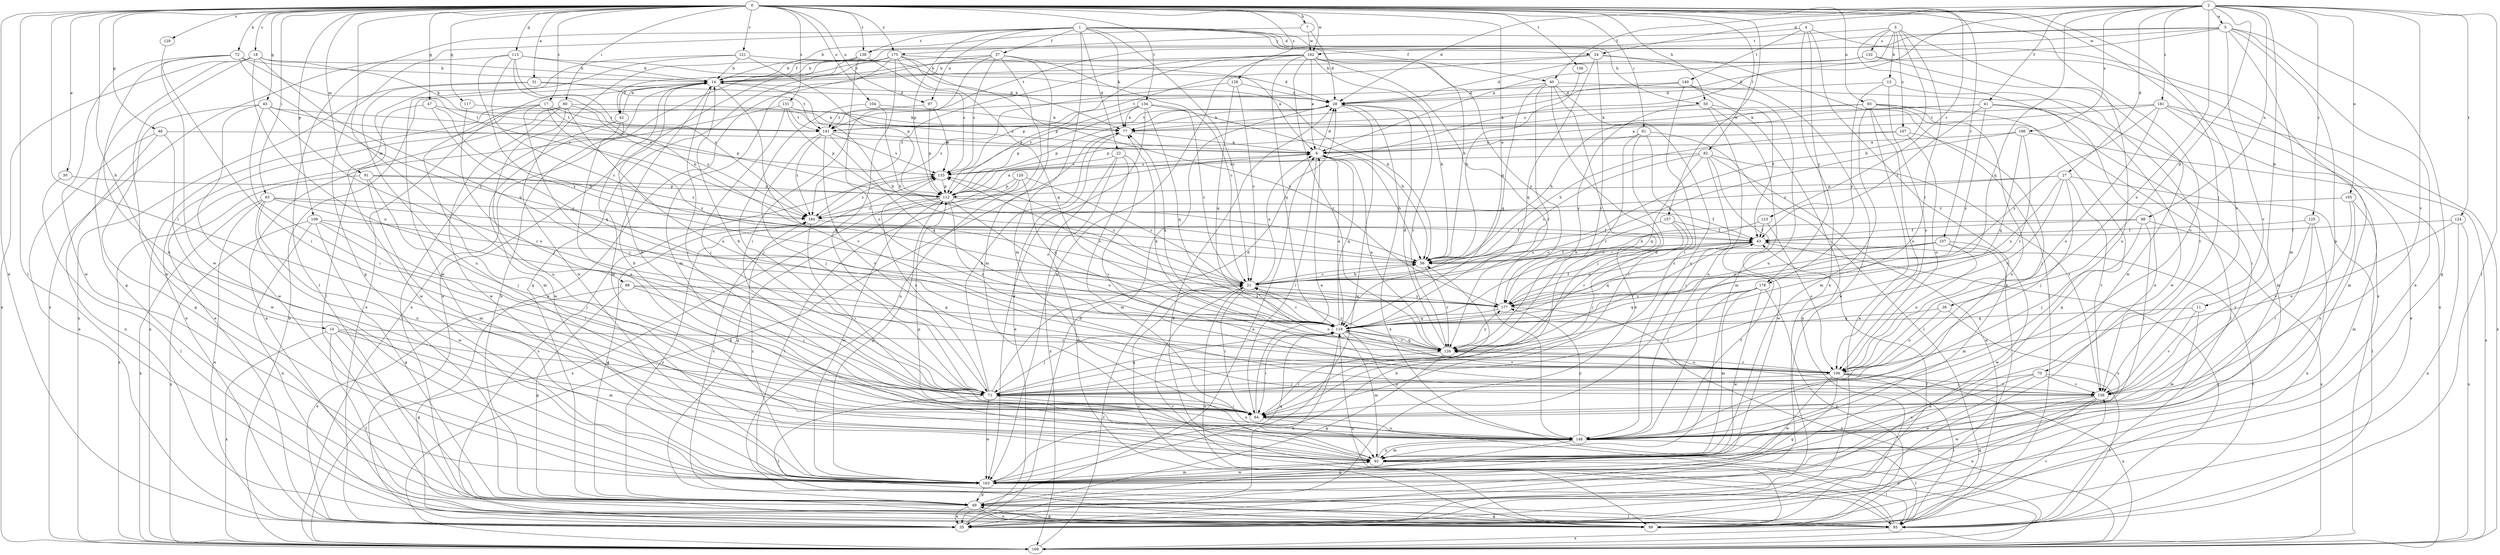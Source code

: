 strict digraph  {
0;
1;
2;
3;
4;
5;
6;
7;
10;
11;
13;
14;
17;
18;
21;
22;
24;
26;
27;
28;
30;
31;
35;
37;
40;
41;
42;
43;
45;
46;
47;
49;
50;
56;
60;
61;
63;
64;
70;
71;
72;
77;
82;
85;
88;
91;
92;
93;
97;
98;
99;
104;
105;
106;
107;
109;
112;
113;
117;
119;
120;
121;
123;
124;
125;
126;
128;
129;
131;
132;
133;
134;
136;
138;
140;
141;
148;
156;
157;
162;
163;
166;
167;
169;
175;
176;
177;
181;
184;
0 -> 7  [label=b];
0 -> 10  [label=b];
0 -> 17  [label=c];
0 -> 18  [label=c];
0 -> 30  [label=e];
0 -> 31  [label=e];
0 -> 35  [label=e];
0 -> 45  [label=g];
0 -> 46  [label=g];
0 -> 47  [label=g];
0 -> 50  [label=h];
0 -> 60  [label=i];
0 -> 61  [label=i];
0 -> 63  [label=i];
0 -> 64  [label=i];
0 -> 70  [label=j];
0 -> 72  [label=k];
0 -> 82  [label=l];
0 -> 85  [label=l];
0 -> 88  [label=m];
0 -> 91  [label=m];
0 -> 93  [label=n];
0 -> 97  [label=n];
0 -> 104  [label=o];
0 -> 107  [label=r];
0 -> 109  [label=p];
0 -> 113  [label=q];
0 -> 117  [label=q];
0 -> 119  [label=q];
0 -> 121  [label=r];
0 -> 123  [label=r];
0 -> 128  [label=s];
0 -> 129  [label=s];
0 -> 131  [label=s];
0 -> 134  [label=t];
0 -> 136  [label=t];
0 -> 138  [label=t];
0 -> 148  [label=u];
0 -> 156  [label=v];
0 -> 157  [label=w];
0 -> 162  [label=w];
0 -> 175  [label=y];
1 -> 21  [label=c];
1 -> 22  [label=d];
1 -> 24  [label=d];
1 -> 37  [label=f];
1 -> 40  [label=f];
1 -> 49  [label=g];
1 -> 50  [label=h];
1 -> 56  [label=h];
1 -> 77  [label=k];
1 -> 85  [label=l];
1 -> 92  [label=m];
1 -> 97  [label=n];
1 -> 112  [label=p];
1 -> 138  [label=t];
2 -> 5  [label=a];
2 -> 11  [label=b];
2 -> 24  [label=d];
2 -> 26  [label=d];
2 -> 27  [label=d];
2 -> 28  [label=d];
2 -> 40  [label=f];
2 -> 41  [label=f];
2 -> 85  [label=l];
2 -> 98  [label=n];
2 -> 105  [label=o];
2 -> 106  [label=o];
2 -> 119  [label=q];
2 -> 124  [label=r];
2 -> 125  [label=r];
2 -> 156  [label=v];
2 -> 166  [label=x];
2 -> 181  [label=z];
2 -> 184  [label=z];
3 -> 6  [label=a];
3 -> 13  [label=b];
3 -> 35  [label=e];
3 -> 56  [label=h];
3 -> 126  [label=r];
3 -> 132  [label=s];
3 -> 138  [label=t];
3 -> 148  [label=u];
3 -> 167  [label=x];
4 -> 35  [label=e];
4 -> 99  [label=n];
4 -> 140  [label=t];
4 -> 169  [label=x];
4 -> 175  [label=y];
4 -> 176  [label=y];
5 -> 35  [label=e];
5 -> 42  [label=f];
5 -> 49  [label=g];
5 -> 77  [label=k];
5 -> 92  [label=m];
5 -> 141  [label=t];
5 -> 148  [label=u];
5 -> 156  [label=v];
5 -> 162  [label=w];
6 -> 28  [label=d];
6 -> 56  [label=h];
6 -> 64  [label=i];
6 -> 119  [label=q];
6 -> 133  [label=s];
7 -> 14  [label=b];
7 -> 28  [label=d];
7 -> 162  [label=w];
10 -> 49  [label=g];
10 -> 71  [label=j];
10 -> 85  [label=l];
10 -> 92  [label=m];
10 -> 126  [label=r];
10 -> 169  [label=x];
11 -> 92  [label=m];
11 -> 119  [label=q];
11 -> 156  [label=v];
13 -> 28  [label=d];
13 -> 106  [label=o];
13 -> 163  [label=w];
13 -> 176  [label=y];
14 -> 28  [label=d];
14 -> 35  [label=e];
14 -> 42  [label=f];
14 -> 64  [label=i];
14 -> 92  [label=m];
14 -> 156  [label=v];
17 -> 71  [label=j];
17 -> 92  [label=m];
17 -> 112  [label=p];
17 -> 141  [label=t];
17 -> 169  [label=x];
17 -> 177  [label=y];
18 -> 14  [label=b];
18 -> 49  [label=g];
18 -> 77  [label=k];
18 -> 106  [label=o];
18 -> 119  [label=q];
18 -> 163  [label=w];
18 -> 169  [label=x];
21 -> 6  [label=a];
21 -> 14  [label=b];
21 -> 56  [label=h];
21 -> 64  [label=i];
21 -> 99  [label=n];
21 -> 106  [label=o];
21 -> 133  [label=s];
21 -> 177  [label=y];
22 -> 92  [label=m];
22 -> 99  [label=n];
22 -> 133  [label=s];
22 -> 156  [label=v];
22 -> 169  [label=x];
24 -> 14  [label=b];
24 -> 35  [label=e];
24 -> 85  [label=l];
24 -> 112  [label=p];
24 -> 119  [label=q];
24 -> 126  [label=r];
26 -> 106  [label=o];
26 -> 119  [label=q];
26 -> 148  [label=u];
27 -> 71  [label=j];
27 -> 85  [label=l];
27 -> 112  [label=p];
27 -> 126  [label=r];
27 -> 156  [label=v];
27 -> 177  [label=y];
27 -> 184  [label=z];
28 -> 77  [label=k];
28 -> 112  [label=p];
28 -> 126  [label=r];
28 -> 141  [label=t];
28 -> 163  [label=w];
28 -> 169  [label=x];
30 -> 85  [label=l];
30 -> 112  [label=p];
31 -> 28  [label=d];
31 -> 141  [label=t];
31 -> 148  [label=u];
31 -> 169  [label=x];
35 -> 28  [label=d];
35 -> 43  [label=f];
35 -> 133  [label=s];
37 -> 14  [label=b];
37 -> 21  [label=c];
37 -> 35  [label=e];
37 -> 64  [label=i];
37 -> 92  [label=m];
37 -> 99  [label=n];
37 -> 133  [label=s];
40 -> 28  [label=d];
40 -> 35  [label=e];
40 -> 64  [label=i];
40 -> 119  [label=q];
40 -> 126  [label=r];
40 -> 148  [label=u];
40 -> 156  [label=v];
41 -> 6  [label=a];
41 -> 43  [label=f];
41 -> 64  [label=i];
41 -> 77  [label=k];
41 -> 92  [label=m];
41 -> 177  [label=y];
42 -> 14  [label=b];
42 -> 85  [label=l];
42 -> 148  [label=u];
42 -> 163  [label=w];
43 -> 56  [label=h];
43 -> 85  [label=l];
43 -> 119  [label=q];
43 -> 126  [label=r];
43 -> 177  [label=y];
45 -> 49  [label=g];
45 -> 64  [label=i];
45 -> 106  [label=o];
45 -> 133  [label=s];
45 -> 141  [label=t];
45 -> 163  [label=w];
46 -> 6  [label=a];
46 -> 35  [label=e];
46 -> 99  [label=n];
46 -> 163  [label=w];
47 -> 56  [label=h];
47 -> 119  [label=q];
47 -> 141  [label=t];
47 -> 163  [label=w];
49 -> 6  [label=a];
49 -> 14  [label=b];
49 -> 35  [label=e];
49 -> 85  [label=l];
49 -> 99  [label=n];
49 -> 184  [label=z];
50 -> 77  [label=k];
50 -> 92  [label=m];
50 -> 99  [label=n];
50 -> 148  [label=u];
50 -> 177  [label=y];
56 -> 21  [label=c];
56 -> 43  [label=f];
56 -> 126  [label=r];
60 -> 35  [label=e];
60 -> 77  [label=k];
60 -> 99  [label=n];
60 -> 106  [label=o];
60 -> 148  [label=u];
60 -> 163  [label=w];
60 -> 184  [label=z];
61 -> 6  [label=a];
61 -> 64  [label=i];
61 -> 71  [label=j];
61 -> 85  [label=l];
61 -> 126  [label=r];
63 -> 21  [label=c];
63 -> 35  [label=e];
63 -> 56  [label=h];
63 -> 148  [label=u];
63 -> 163  [label=w];
63 -> 169  [label=x];
63 -> 184  [label=z];
64 -> 6  [label=a];
64 -> 14  [label=b];
64 -> 148  [label=u];
64 -> 169  [label=x];
70 -> 71  [label=j];
70 -> 85  [label=l];
70 -> 148  [label=u];
70 -> 156  [label=v];
70 -> 163  [label=w];
71 -> 14  [label=b];
71 -> 28  [label=d];
71 -> 64  [label=i];
71 -> 77  [label=k];
71 -> 85  [label=l];
71 -> 119  [label=q];
71 -> 133  [label=s];
71 -> 148  [label=u];
71 -> 163  [label=w];
72 -> 14  [label=b];
72 -> 64  [label=i];
72 -> 148  [label=u];
72 -> 163  [label=w];
72 -> 177  [label=y];
72 -> 184  [label=z];
77 -> 6  [label=a];
77 -> 35  [label=e];
82 -> 21  [label=c];
82 -> 64  [label=i];
82 -> 99  [label=n];
82 -> 119  [label=q];
82 -> 133  [label=s];
82 -> 156  [label=v];
82 -> 163  [label=w];
85 -> 21  [label=c];
85 -> 28  [label=d];
85 -> 43  [label=f];
85 -> 49  [label=g];
85 -> 169  [label=x];
88 -> 35  [label=e];
88 -> 49  [label=g];
88 -> 71  [label=j];
88 -> 119  [label=q];
88 -> 177  [label=y];
91 -> 71  [label=j];
91 -> 92  [label=m];
91 -> 112  [label=p];
91 -> 169  [label=x];
91 -> 184  [label=z];
92 -> 85  [label=l];
92 -> 112  [label=p];
92 -> 148  [label=u];
92 -> 163  [label=w];
93 -> 35  [label=e];
93 -> 49  [label=g];
93 -> 56  [label=h];
93 -> 77  [label=k];
93 -> 85  [label=l];
93 -> 92  [label=m];
93 -> 106  [label=o];
93 -> 148  [label=u];
97 -> 112  [label=p];
97 -> 133  [label=s];
97 -> 141  [label=t];
98 -> 43  [label=f];
98 -> 56  [label=h];
98 -> 64  [label=i];
98 -> 71  [label=j];
98 -> 169  [label=x];
99 -> 21  [label=c];
99 -> 49  [label=g];
99 -> 119  [label=q];
99 -> 133  [label=s];
99 -> 156  [label=v];
104 -> 56  [label=h];
104 -> 71  [label=j];
104 -> 77  [label=k];
105 -> 92  [label=m];
105 -> 148  [label=u];
105 -> 156  [label=v];
105 -> 184  [label=z];
106 -> 49  [label=g];
106 -> 71  [label=j];
106 -> 85  [label=l];
106 -> 126  [label=r];
106 -> 156  [label=v];
106 -> 163  [label=w];
106 -> 169  [label=x];
107 -> 21  [label=c];
107 -> 56  [label=h];
107 -> 92  [label=m];
107 -> 106  [label=o];
107 -> 163  [label=w];
107 -> 177  [label=y];
109 -> 43  [label=f];
109 -> 49  [label=g];
109 -> 64  [label=i];
109 -> 71  [label=j];
109 -> 99  [label=n];
109 -> 169  [label=x];
112 -> 6  [label=a];
112 -> 43  [label=f];
112 -> 106  [label=o];
112 -> 126  [label=r];
112 -> 163  [label=w];
112 -> 169  [label=x];
112 -> 184  [label=z];
113 -> 14  [label=b];
113 -> 21  [label=c];
113 -> 28  [label=d];
113 -> 56  [label=h];
113 -> 169  [label=x];
113 -> 177  [label=y];
113 -> 184  [label=z];
117 -> 71  [label=j];
117 -> 77  [label=k];
119 -> 6  [label=a];
119 -> 21  [label=c];
119 -> 35  [label=e];
119 -> 64  [label=i];
119 -> 71  [label=j];
119 -> 77  [label=k];
119 -> 92  [label=m];
119 -> 126  [label=r];
119 -> 148  [label=u];
119 -> 156  [label=v];
120 -> 21  [label=c];
120 -> 49  [label=g];
120 -> 85  [label=l];
120 -> 112  [label=p];
120 -> 119  [label=q];
121 -> 14  [label=b];
121 -> 77  [label=k];
121 -> 85  [label=l];
121 -> 112  [label=p];
121 -> 163  [label=w];
123 -> 21  [label=c];
123 -> 43  [label=f];
123 -> 106  [label=o];
124 -> 43  [label=f];
124 -> 99  [label=n];
124 -> 106  [label=o];
124 -> 169  [label=x];
125 -> 43  [label=f];
125 -> 64  [label=i];
125 -> 99  [label=n];
125 -> 156  [label=v];
126 -> 6  [label=a];
126 -> 21  [label=c];
126 -> 28  [label=d];
126 -> 49  [label=g];
126 -> 64  [label=i];
126 -> 77  [label=k];
126 -> 106  [label=o];
126 -> 119  [label=q];
126 -> 177  [label=y];
128 -> 21  [label=c];
128 -> 28  [label=d];
128 -> 119  [label=q];
128 -> 184  [label=z];
129 -> 163  [label=w];
131 -> 6  [label=a];
131 -> 35  [label=e];
131 -> 71  [label=j];
131 -> 112  [label=p];
131 -> 141  [label=t];
132 -> 14  [label=b];
132 -> 28  [label=d];
132 -> 163  [label=w];
132 -> 169  [label=x];
133 -> 112  [label=p];
134 -> 21  [label=c];
134 -> 56  [label=h];
134 -> 77  [label=k];
134 -> 112  [label=p];
134 -> 119  [label=q];
134 -> 133  [label=s];
134 -> 163  [label=w];
136 -> 56  [label=h];
138 -> 14  [label=b];
138 -> 106  [label=o];
138 -> 133  [label=s];
138 -> 163  [label=w];
140 -> 28  [label=d];
140 -> 43  [label=f];
140 -> 64  [label=i];
140 -> 141  [label=t];
140 -> 148  [label=u];
141 -> 6  [label=a];
141 -> 71  [label=j];
141 -> 119  [label=q];
141 -> 133  [label=s];
141 -> 156  [label=v];
141 -> 184  [label=z];
148 -> 14  [label=b];
148 -> 43  [label=f];
148 -> 49  [label=g];
148 -> 85  [label=l];
148 -> 92  [label=m];
148 -> 177  [label=y];
156 -> 35  [label=e];
156 -> 49  [label=g];
156 -> 148  [label=u];
156 -> 163  [label=w];
157 -> 21  [label=c];
157 -> 43  [label=f];
157 -> 71  [label=j];
157 -> 126  [label=r];
162 -> 6  [label=a];
162 -> 14  [label=b];
162 -> 56  [label=h];
162 -> 112  [label=p];
162 -> 119  [label=q];
162 -> 126  [label=r];
162 -> 148  [label=u];
162 -> 163  [label=w];
162 -> 177  [label=y];
162 -> 184  [label=z];
163 -> 49  [label=g];
163 -> 56  [label=h];
163 -> 92  [label=m];
163 -> 112  [label=p];
163 -> 119  [label=q];
163 -> 184  [label=z];
166 -> 6  [label=a];
166 -> 21  [label=c];
166 -> 119  [label=q];
166 -> 126  [label=r];
166 -> 169  [label=x];
167 -> 6  [label=a];
167 -> 56  [label=h];
167 -> 71  [label=j];
167 -> 106  [label=o];
169 -> 14  [label=b];
169 -> 21  [label=c];
169 -> 77  [label=k];
175 -> 6  [label=a];
175 -> 14  [label=b];
175 -> 35  [label=e];
175 -> 49  [label=g];
175 -> 56  [label=h];
175 -> 71  [label=j];
175 -> 92  [label=m];
175 -> 119  [label=q];
175 -> 169  [label=x];
175 -> 177  [label=y];
176 -> 71  [label=j];
176 -> 92  [label=m];
176 -> 99  [label=n];
176 -> 119  [label=q];
176 -> 163  [label=w];
176 -> 177  [label=y];
177 -> 43  [label=f];
177 -> 119  [label=q];
177 -> 133  [label=s];
177 -> 169  [label=x];
181 -> 35  [label=e];
181 -> 92  [label=m];
181 -> 106  [label=o];
181 -> 112  [label=p];
181 -> 141  [label=t];
181 -> 169  [label=x];
181 -> 177  [label=y];
184 -> 43  [label=f];
184 -> 49  [label=g];
184 -> 64  [label=i];
184 -> 133  [label=s];
}
